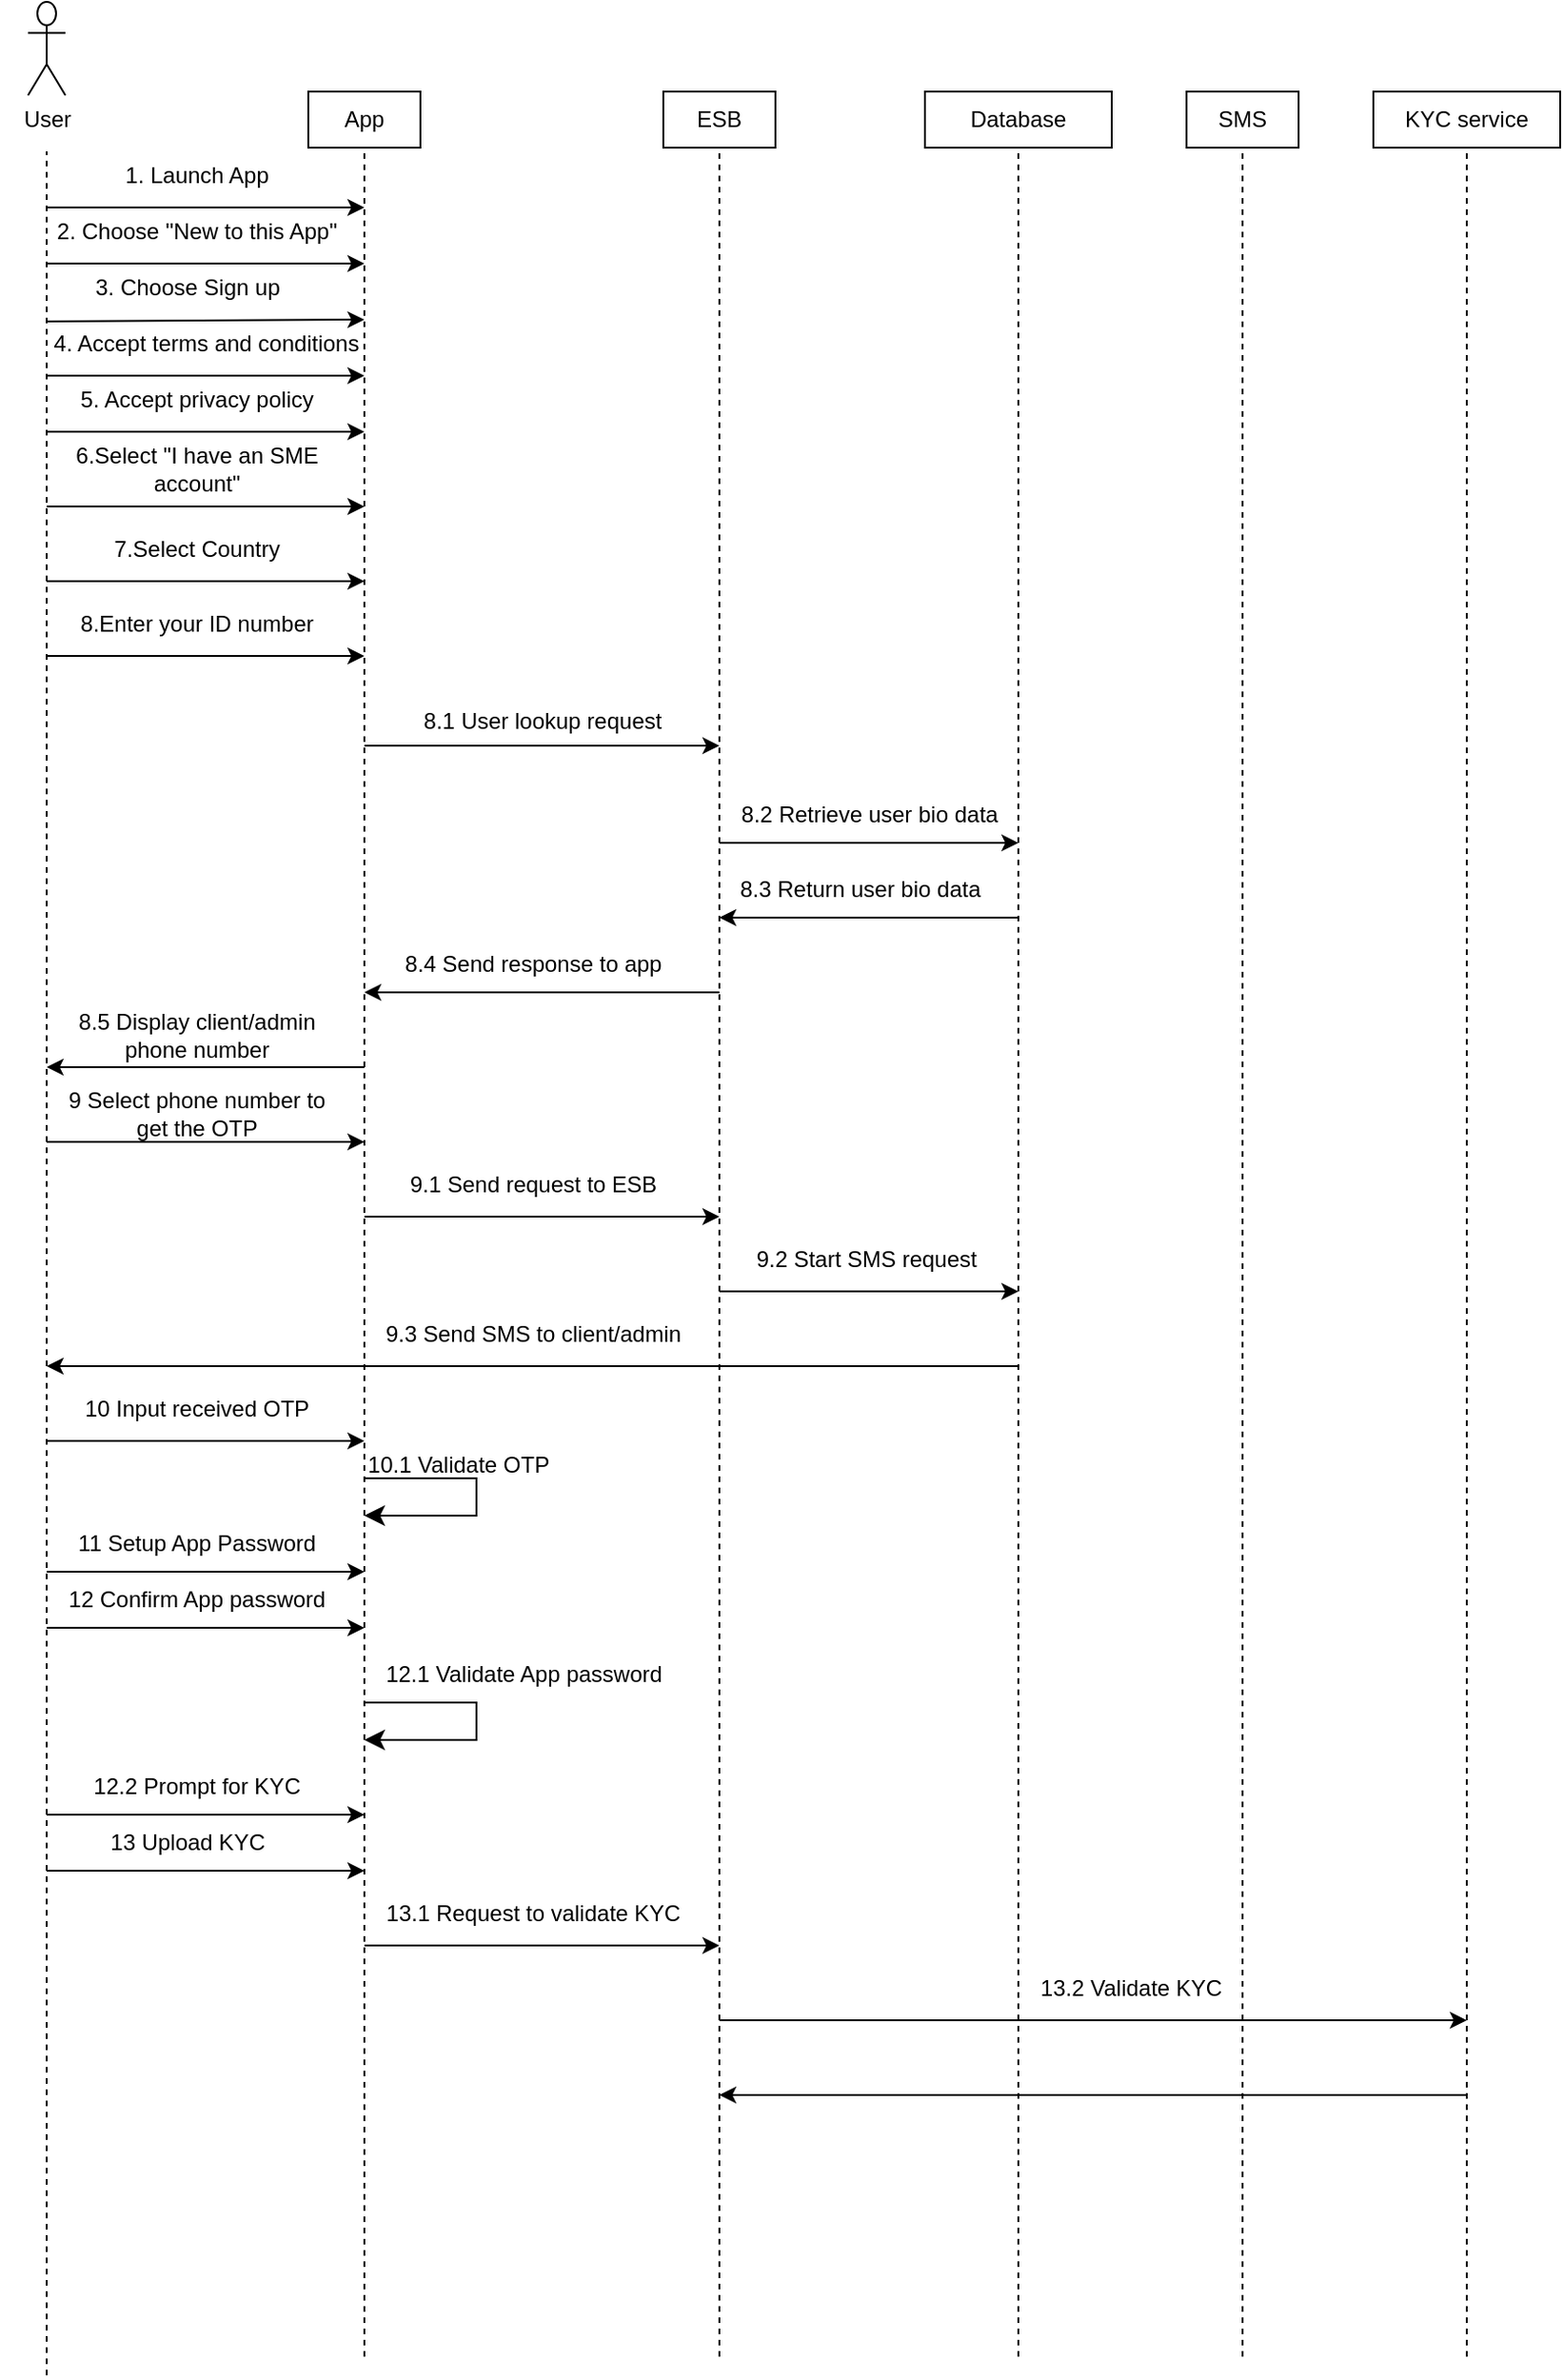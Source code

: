<mxfile version="21.2.1" type="github">
  <diagram id="C5RBs43oDa-KdzZeNtuy" name="Page-1">
    <mxGraphModel dx="880" dy="1645" grid="1" gridSize="10" guides="1" tooltips="1" connect="1" arrows="1" fold="1" page="1" pageScale="1" pageWidth="827" pageHeight="1169" math="0" shadow="0">
      <root>
        <mxCell id="WIyWlLk6GJQsqaUBKTNV-0" />
        <mxCell id="WIyWlLk6GJQsqaUBKTNV-1" parent="WIyWlLk6GJQsqaUBKTNV-0" />
        <mxCell id="Jld1LGPgW5Q3hscS3iwY-0" value="" style="endArrow=none;dashed=1;html=1;rounded=0;" edge="1" parent="WIyWlLk6GJQsqaUBKTNV-1">
          <mxGeometry width="50" height="50" relative="1" as="geometry">
            <mxPoint x="120" y="1220" as="sourcePoint" />
            <mxPoint x="120" y="30" as="targetPoint" />
            <Array as="points" />
          </mxGeometry>
        </mxCell>
        <mxCell id="Jld1LGPgW5Q3hscS3iwY-1" value="" style="endArrow=none;dashed=1;html=1;rounded=0;" edge="1" parent="WIyWlLk6GJQsqaUBKTNV-1">
          <mxGeometry width="50" height="50" relative="1" as="geometry">
            <mxPoint x="290" y="1210" as="sourcePoint" />
            <mxPoint x="290" y="30" as="targetPoint" />
            <Array as="points" />
          </mxGeometry>
        </mxCell>
        <mxCell id="Jld1LGPgW5Q3hscS3iwY-2" value="" style="endArrow=none;dashed=1;html=1;rounded=0;" edge="1" parent="WIyWlLk6GJQsqaUBKTNV-1">
          <mxGeometry width="50" height="50" relative="1" as="geometry">
            <mxPoint x="880" y="1210" as="sourcePoint" />
            <mxPoint x="880" y="28" as="targetPoint" />
            <Array as="points" />
          </mxGeometry>
        </mxCell>
        <mxCell id="Jld1LGPgW5Q3hscS3iwY-3" value="" style="endArrow=none;dashed=1;html=1;rounded=0;" edge="1" parent="WIyWlLk6GJQsqaUBKTNV-1">
          <mxGeometry width="50" height="50" relative="1" as="geometry">
            <mxPoint x="640" y="1210" as="sourcePoint" />
            <mxPoint x="640" y="28" as="targetPoint" />
            <Array as="points" />
          </mxGeometry>
        </mxCell>
        <mxCell id="Jld1LGPgW5Q3hscS3iwY-4" value="" style="endArrow=none;dashed=1;html=1;rounded=0;" edge="1" parent="WIyWlLk6GJQsqaUBKTNV-1">
          <mxGeometry width="50" height="50" relative="1" as="geometry">
            <mxPoint x="760" y="1210" as="sourcePoint" />
            <mxPoint x="760" y="28" as="targetPoint" />
            <Array as="points">
              <mxPoint x="760" y="238" />
            </Array>
          </mxGeometry>
        </mxCell>
        <mxCell id="Jld1LGPgW5Q3hscS3iwY-5" value="" style="endArrow=none;dashed=1;html=1;rounded=0;" edge="1" parent="WIyWlLk6GJQsqaUBKTNV-1">
          <mxGeometry width="50" height="50" relative="1" as="geometry">
            <mxPoint x="480" y="1210" as="sourcePoint" />
            <mxPoint x="480" y="30" as="targetPoint" />
            <Array as="points" />
          </mxGeometry>
        </mxCell>
        <mxCell id="Jld1LGPgW5Q3hscS3iwY-6" value="" style="endArrow=classic;html=1;rounded=0;" edge="1" parent="WIyWlLk6GJQsqaUBKTNV-1">
          <mxGeometry width="50" height="50" relative="1" as="geometry">
            <mxPoint x="120" y="60" as="sourcePoint" />
            <mxPoint x="290" y="60" as="targetPoint" />
          </mxGeometry>
        </mxCell>
        <mxCell id="Jld1LGPgW5Q3hscS3iwY-7" value="" style="endArrow=classic;html=1;rounded=0;" edge="1" parent="WIyWlLk6GJQsqaUBKTNV-1">
          <mxGeometry width="50" height="50" relative="1" as="geometry">
            <mxPoint x="120" y="90" as="sourcePoint" />
            <mxPoint x="290" y="90" as="targetPoint" />
          </mxGeometry>
        </mxCell>
        <mxCell id="Jld1LGPgW5Q3hscS3iwY-8" value="" style="endArrow=classic;html=1;rounded=0;" edge="1" parent="WIyWlLk6GJQsqaUBKTNV-1">
          <mxGeometry width="50" height="50" relative="1" as="geometry">
            <mxPoint x="120" y="121" as="sourcePoint" />
            <mxPoint x="290" y="120" as="targetPoint" />
          </mxGeometry>
        </mxCell>
        <mxCell id="Jld1LGPgW5Q3hscS3iwY-9" value="" style="endArrow=classic;html=1;rounded=0;" edge="1" parent="WIyWlLk6GJQsqaUBKTNV-1">
          <mxGeometry width="50" height="50" relative="1" as="geometry">
            <mxPoint x="120" y="300" as="sourcePoint" />
            <mxPoint x="290" y="300" as="targetPoint" />
            <Array as="points">
              <mxPoint x="210" y="300" />
            </Array>
          </mxGeometry>
        </mxCell>
        <mxCell id="Jld1LGPgW5Q3hscS3iwY-10" value="" style="endArrow=classic;html=1;rounded=0;" edge="1" parent="WIyWlLk6GJQsqaUBKTNV-1">
          <mxGeometry width="50" height="50" relative="1" as="geometry">
            <mxPoint x="120" y="220" as="sourcePoint" />
            <mxPoint x="290" y="220" as="targetPoint" />
            <Array as="points">
              <mxPoint x="210" y="220" />
            </Array>
          </mxGeometry>
        </mxCell>
        <mxCell id="Jld1LGPgW5Q3hscS3iwY-11" value="" style="endArrow=classic;html=1;rounded=0;" edge="1" parent="WIyWlLk6GJQsqaUBKTNV-1">
          <mxGeometry width="50" height="50" relative="1" as="geometry">
            <mxPoint x="120" y="150" as="sourcePoint" />
            <mxPoint x="290" y="150" as="targetPoint" />
            <Array as="points">
              <mxPoint x="200" y="150" />
            </Array>
          </mxGeometry>
        </mxCell>
        <mxCell id="Jld1LGPgW5Q3hscS3iwY-12" value="" style="endArrow=classic;html=1;rounded=0;" edge="1" parent="WIyWlLk6GJQsqaUBKTNV-1">
          <mxGeometry width="50" height="50" relative="1" as="geometry">
            <mxPoint x="120" y="180" as="sourcePoint" />
            <mxPoint x="290" y="180" as="targetPoint" />
          </mxGeometry>
        </mxCell>
        <mxCell id="Jld1LGPgW5Q3hscS3iwY-13" value="" style="endArrow=classic;html=1;rounded=0;" edge="1" parent="WIyWlLk6GJQsqaUBKTNV-1">
          <mxGeometry width="50" height="50" relative="1" as="geometry">
            <mxPoint x="120" y="260" as="sourcePoint" />
            <mxPoint x="290" y="260" as="targetPoint" />
          </mxGeometry>
        </mxCell>
        <mxCell id="Jld1LGPgW5Q3hscS3iwY-16" value="3. Choose Sign up" style="text;html=1;align=center;verticalAlign=middle;resizable=0;points=[];autosize=1;strokeColor=none;fillColor=none;" vertex="1" parent="WIyWlLk6GJQsqaUBKTNV-1">
          <mxGeometry x="135" y="88" width="120" height="30" as="geometry" />
        </mxCell>
        <mxCell id="Jld1LGPgW5Q3hscS3iwY-25" value="1. Launch App" style="text;html=1;align=center;verticalAlign=middle;resizable=0;points=[];autosize=1;strokeColor=none;fillColor=none;" vertex="1" parent="WIyWlLk6GJQsqaUBKTNV-1">
          <mxGeometry x="150" y="28" width="100" height="30" as="geometry" />
        </mxCell>
        <mxCell id="Jld1LGPgW5Q3hscS3iwY-26" value="2. Choose &quot;New to this App&quot;" style="text;html=1;align=center;verticalAlign=middle;resizable=0;points=[];autosize=1;strokeColor=none;fillColor=none;" vertex="1" parent="WIyWlLk6GJQsqaUBKTNV-1">
          <mxGeometry x="115" y="58" width="170" height="30" as="geometry" />
        </mxCell>
        <mxCell id="Jld1LGPgW5Q3hscS3iwY-27" value="&amp;nbsp; &amp;nbsp;4. Accept terms and conditions" style="text;html=1;align=center;verticalAlign=middle;resizable=0;points=[];autosize=1;strokeColor=none;fillColor=none;" vertex="1" parent="WIyWlLk6GJQsqaUBKTNV-1">
          <mxGeometry x="100" y="118" width="200" height="30" as="geometry" />
        </mxCell>
        <mxCell id="Jld1LGPgW5Q3hscS3iwY-28" value="5. Accept privacy policy" style="text;html=1;align=center;verticalAlign=middle;resizable=0;points=[];autosize=1;strokeColor=none;fillColor=none;" vertex="1" parent="WIyWlLk6GJQsqaUBKTNV-1">
          <mxGeometry x="125" y="148" width="150" height="30" as="geometry" />
        </mxCell>
        <mxCell id="Jld1LGPgW5Q3hscS3iwY-31" value="&amp;nbsp; &amp;nbsp; &amp;nbsp;&lt;br&gt;6.Select &quot;I have an SME&lt;br style=&quot;border-color: var(--border-color);&quot;&gt;account&quot;" style="text;html=1;align=center;verticalAlign=middle;resizable=0;points=[];autosize=1;strokeColor=none;fillColor=none;" vertex="1" parent="WIyWlLk6GJQsqaUBKTNV-1">
          <mxGeometry x="125" y="163" width="150" height="60" as="geometry" />
        </mxCell>
        <mxCell id="Jld1LGPgW5Q3hscS3iwY-32" value="7.Select Country" style="text;html=1;align=center;verticalAlign=middle;resizable=0;points=[];autosize=1;strokeColor=none;fillColor=none;" vertex="1" parent="WIyWlLk6GJQsqaUBKTNV-1">
          <mxGeometry x="145" y="228" width="110" height="30" as="geometry" />
        </mxCell>
        <mxCell id="Jld1LGPgW5Q3hscS3iwY-33" value="8.Enter your ID number" style="text;html=1;align=center;verticalAlign=middle;resizable=0;points=[];autosize=1;strokeColor=none;fillColor=none;" vertex="1" parent="WIyWlLk6GJQsqaUBKTNV-1">
          <mxGeometry x="125" y="268" width="150" height="30" as="geometry" />
        </mxCell>
        <mxCell id="Jld1LGPgW5Q3hscS3iwY-34" value="App" style="rounded=0;whiteSpace=wrap;html=1;" vertex="1" parent="WIyWlLk6GJQsqaUBKTNV-1">
          <mxGeometry x="260" y="-2" width="60" height="30" as="geometry" />
        </mxCell>
        <mxCell id="Jld1LGPgW5Q3hscS3iwY-35" value="User" style="text;html=1;align=center;verticalAlign=middle;resizable=0;points=[];autosize=1;strokeColor=none;fillColor=none;" vertex="1" parent="WIyWlLk6GJQsqaUBKTNV-1">
          <mxGeometry x="95" y="-2" width="50" height="30" as="geometry" />
        </mxCell>
        <mxCell id="Jld1LGPgW5Q3hscS3iwY-36" value="ESB" style="rounded=0;whiteSpace=wrap;html=1;" vertex="1" parent="WIyWlLk6GJQsqaUBKTNV-1">
          <mxGeometry x="450" y="-2" width="60" height="30" as="geometry" />
        </mxCell>
        <mxCell id="Jld1LGPgW5Q3hscS3iwY-37" value="Database" style="rounded=0;whiteSpace=wrap;html=1;" vertex="1" parent="WIyWlLk6GJQsqaUBKTNV-1">
          <mxGeometry x="590" y="-2" width="100" height="30" as="geometry" />
        </mxCell>
        <mxCell id="Jld1LGPgW5Q3hscS3iwY-38" value="SMS" style="rounded=0;whiteSpace=wrap;html=1;" vertex="1" parent="WIyWlLk6GJQsqaUBKTNV-1">
          <mxGeometry x="730" y="-2" width="60" height="30" as="geometry" />
        </mxCell>
        <mxCell id="Jld1LGPgW5Q3hscS3iwY-39" value="KYC service" style="rounded=0;whiteSpace=wrap;html=1;" vertex="1" parent="WIyWlLk6GJQsqaUBKTNV-1">
          <mxGeometry x="830" y="-2" width="100" height="30" as="geometry" />
        </mxCell>
        <mxCell id="Jld1LGPgW5Q3hscS3iwY-40" value="" style="endArrow=classic;html=1;rounded=0;" edge="1" parent="WIyWlLk6GJQsqaUBKTNV-1">
          <mxGeometry width="50" height="50" relative="1" as="geometry">
            <mxPoint x="290" y="348" as="sourcePoint" />
            <mxPoint x="480" y="348" as="targetPoint" />
          </mxGeometry>
        </mxCell>
        <mxCell id="Jld1LGPgW5Q3hscS3iwY-41" value="8.1 User lookup request" style="text;html=1;align=center;verticalAlign=middle;resizable=0;points=[];autosize=1;strokeColor=none;fillColor=none;" vertex="1" parent="WIyWlLk6GJQsqaUBKTNV-1">
          <mxGeometry x="310" y="320" width="150" height="30" as="geometry" />
        </mxCell>
        <mxCell id="Jld1LGPgW5Q3hscS3iwY-43" value="8.2 Retrieve user bio data" style="text;html=1;align=center;verticalAlign=middle;resizable=0;points=[];autosize=1;strokeColor=none;fillColor=none;" vertex="1" parent="WIyWlLk6GJQsqaUBKTNV-1">
          <mxGeometry x="480" y="370" width="160" height="30" as="geometry" />
        </mxCell>
        <mxCell id="Jld1LGPgW5Q3hscS3iwY-44" value="" style="endArrow=classic;html=1;rounded=0;" edge="1" parent="WIyWlLk6GJQsqaUBKTNV-1">
          <mxGeometry width="50" height="50" relative="1" as="geometry">
            <mxPoint x="480" y="400" as="sourcePoint" />
            <mxPoint x="640" y="400" as="targetPoint" />
          </mxGeometry>
        </mxCell>
        <mxCell id="Jld1LGPgW5Q3hscS3iwY-45" value="" style="endArrow=classic;html=1;rounded=0;" edge="1" parent="WIyWlLk6GJQsqaUBKTNV-1">
          <mxGeometry width="50" height="50" relative="1" as="geometry">
            <mxPoint x="640" y="440" as="sourcePoint" />
            <mxPoint x="480" y="440" as="targetPoint" />
          </mxGeometry>
        </mxCell>
        <mxCell id="Jld1LGPgW5Q3hscS3iwY-46" value="8.3&amp;nbsp;Return user bio data" style="text;html=1;align=center;verticalAlign=middle;resizable=0;points=[];autosize=1;strokeColor=none;fillColor=none;" vertex="1" parent="WIyWlLk6GJQsqaUBKTNV-1">
          <mxGeometry x="480" y="410" width="150" height="30" as="geometry" />
        </mxCell>
        <mxCell id="Jld1LGPgW5Q3hscS3iwY-47" value="" style="endArrow=classic;html=1;rounded=0;" edge="1" parent="WIyWlLk6GJQsqaUBKTNV-1">
          <mxGeometry width="50" height="50" relative="1" as="geometry">
            <mxPoint x="480" y="480" as="sourcePoint" />
            <mxPoint x="290" y="480" as="targetPoint" />
          </mxGeometry>
        </mxCell>
        <mxCell id="Jld1LGPgW5Q3hscS3iwY-48" value="8.4 Send response to app" style="text;html=1;align=center;verticalAlign=middle;resizable=0;points=[];autosize=1;strokeColor=none;fillColor=none;" vertex="1" parent="WIyWlLk6GJQsqaUBKTNV-1">
          <mxGeometry x="300" y="450" width="160" height="30" as="geometry" />
        </mxCell>
        <mxCell id="Jld1LGPgW5Q3hscS3iwY-49" value="" style="endArrow=classic;html=1;rounded=0;" edge="1" parent="WIyWlLk6GJQsqaUBKTNV-1">
          <mxGeometry width="50" height="50" relative="1" as="geometry">
            <mxPoint x="290" y="520" as="sourcePoint" />
            <mxPoint x="120" y="520" as="targetPoint" />
          </mxGeometry>
        </mxCell>
        <mxCell id="Jld1LGPgW5Q3hscS3iwY-50" value="8.5 Display client/admin &lt;br&gt;phone number" style="text;html=1;align=center;verticalAlign=middle;resizable=0;points=[];autosize=1;strokeColor=none;fillColor=none;" vertex="1" parent="WIyWlLk6GJQsqaUBKTNV-1">
          <mxGeometry x="125" y="483" width="150" height="40" as="geometry" />
        </mxCell>
        <mxCell id="Jld1LGPgW5Q3hscS3iwY-51" value="" style="endArrow=classic;html=1;rounded=0;" edge="1" parent="WIyWlLk6GJQsqaUBKTNV-1">
          <mxGeometry width="50" height="50" relative="1" as="geometry">
            <mxPoint x="120" y="560" as="sourcePoint" />
            <mxPoint x="290" y="560" as="targetPoint" />
          </mxGeometry>
        </mxCell>
        <mxCell id="Jld1LGPgW5Q3hscS3iwY-56" value="" style="shape=umlActor;verticalLabelPosition=bottom;verticalAlign=top;html=1;outlineConnect=0;" vertex="1" parent="WIyWlLk6GJQsqaUBKTNV-1">
          <mxGeometry x="110" y="-50" width="20" height="50" as="geometry" />
        </mxCell>
        <mxCell id="Jld1LGPgW5Q3hscS3iwY-60" value="9 Select phone number to&lt;br&gt;get the OTP" style="text;html=1;align=center;verticalAlign=middle;resizable=0;points=[];autosize=1;strokeColor=none;fillColor=none;" vertex="1" parent="WIyWlLk6GJQsqaUBKTNV-1">
          <mxGeometry x="120" y="525" width="160" height="40" as="geometry" />
        </mxCell>
        <mxCell id="Jld1LGPgW5Q3hscS3iwY-61" value="" style="endArrow=classic;html=1;rounded=0;" edge="1" parent="WIyWlLk6GJQsqaUBKTNV-1">
          <mxGeometry width="50" height="50" relative="1" as="geometry">
            <mxPoint x="290" y="600" as="sourcePoint" />
            <mxPoint x="480" y="600" as="targetPoint" />
          </mxGeometry>
        </mxCell>
        <mxCell id="Jld1LGPgW5Q3hscS3iwY-63" value="9.1 Send request to ESB" style="text;html=1;align=center;verticalAlign=middle;resizable=0;points=[];autosize=1;strokeColor=none;fillColor=none;" vertex="1" parent="WIyWlLk6GJQsqaUBKTNV-1">
          <mxGeometry x="300" y="568" width="160" height="30" as="geometry" />
        </mxCell>
        <mxCell id="Jld1LGPgW5Q3hscS3iwY-64" value="" style="edgeStyle=none;orthogonalLoop=1;jettySize=auto;html=1;rounded=0;" edge="1" parent="WIyWlLk6GJQsqaUBKTNV-1">
          <mxGeometry width="100" relative="1" as="geometry">
            <mxPoint x="480" y="640" as="sourcePoint" />
            <mxPoint x="640" y="640" as="targetPoint" />
            <Array as="points" />
          </mxGeometry>
        </mxCell>
        <mxCell id="Jld1LGPgW5Q3hscS3iwY-65" value="9.2 Start SMS request&amp;nbsp;" style="text;html=1;align=center;verticalAlign=middle;resizable=0;points=[];autosize=1;strokeColor=none;fillColor=none;" vertex="1" parent="WIyWlLk6GJQsqaUBKTNV-1">
          <mxGeometry x="490" y="608" width="140" height="30" as="geometry" />
        </mxCell>
        <mxCell id="Jld1LGPgW5Q3hscS3iwY-67" value="" style="edgeStyle=none;orthogonalLoop=1;jettySize=auto;html=1;rounded=0;" edge="1" parent="WIyWlLk6GJQsqaUBKTNV-1">
          <mxGeometry width="100" relative="1" as="geometry">
            <mxPoint x="640" y="680" as="sourcePoint" />
            <mxPoint x="120" y="680" as="targetPoint" />
            <Array as="points" />
          </mxGeometry>
        </mxCell>
        <mxCell id="Jld1LGPgW5Q3hscS3iwY-68" value="9.3 Send SMS to client/admin" style="text;html=1;align=center;verticalAlign=middle;resizable=0;points=[];autosize=1;strokeColor=none;fillColor=none;" vertex="1" parent="WIyWlLk6GJQsqaUBKTNV-1">
          <mxGeometry x="290" y="648" width="180" height="30" as="geometry" />
        </mxCell>
        <mxCell id="Jld1LGPgW5Q3hscS3iwY-69" value="" style="edgeStyle=none;orthogonalLoop=1;jettySize=auto;html=1;rounded=0;" edge="1" parent="WIyWlLk6GJQsqaUBKTNV-1">
          <mxGeometry width="100" relative="1" as="geometry">
            <mxPoint x="120" y="720" as="sourcePoint" />
            <mxPoint x="290" y="720" as="targetPoint" />
            <Array as="points" />
          </mxGeometry>
        </mxCell>
        <mxCell id="Jld1LGPgW5Q3hscS3iwY-70" value="10 Input received OTP" style="text;html=1;align=center;verticalAlign=middle;resizable=0;points=[];autosize=1;strokeColor=none;fillColor=none;" vertex="1" parent="WIyWlLk6GJQsqaUBKTNV-1">
          <mxGeometry x="130" y="688" width="140" height="30" as="geometry" />
        </mxCell>
        <mxCell id="Jld1LGPgW5Q3hscS3iwY-74" value="" style="edgeStyle=elbowEdgeStyle;elbow=horizontal;endArrow=classic;html=1;curved=0;rounded=0;endSize=8;startSize=8;" edge="1" parent="WIyWlLk6GJQsqaUBKTNV-1">
          <mxGeometry width="50" height="50" relative="1" as="geometry">
            <mxPoint x="290" y="740" as="sourcePoint" />
            <mxPoint x="290" y="760" as="targetPoint" />
            <Array as="points">
              <mxPoint x="350" y="760" />
            </Array>
          </mxGeometry>
        </mxCell>
        <mxCell id="Jld1LGPgW5Q3hscS3iwY-75" value="10.1 Validate OTP" style="text;html=1;align=center;verticalAlign=middle;resizable=0;points=[];autosize=1;strokeColor=none;fillColor=none;" vertex="1" parent="WIyWlLk6GJQsqaUBKTNV-1">
          <mxGeometry x="280" y="718" width="120" height="30" as="geometry" />
        </mxCell>
        <mxCell id="Jld1LGPgW5Q3hscS3iwY-76" value="" style="edgeStyle=none;orthogonalLoop=1;jettySize=auto;html=1;rounded=0;" edge="1" parent="WIyWlLk6GJQsqaUBKTNV-1">
          <mxGeometry width="100" relative="1" as="geometry">
            <mxPoint x="120" y="790" as="sourcePoint" />
            <mxPoint x="290" y="790" as="targetPoint" />
            <Array as="points" />
          </mxGeometry>
        </mxCell>
        <mxCell id="Jld1LGPgW5Q3hscS3iwY-77" value="11 Setup App Password" style="text;html=1;align=center;verticalAlign=middle;resizable=0;points=[];autosize=1;strokeColor=none;fillColor=none;" vertex="1" parent="WIyWlLk6GJQsqaUBKTNV-1">
          <mxGeometry x="125" y="760" width="150" height="30" as="geometry" />
        </mxCell>
        <mxCell id="Jld1LGPgW5Q3hscS3iwY-78" value="" style="edgeStyle=none;orthogonalLoop=1;jettySize=auto;html=1;rounded=0;" edge="1" parent="WIyWlLk6GJQsqaUBKTNV-1">
          <mxGeometry width="100" relative="1" as="geometry">
            <mxPoint x="120" y="820" as="sourcePoint" />
            <mxPoint x="290" y="820" as="targetPoint" />
            <Array as="points" />
          </mxGeometry>
        </mxCell>
        <mxCell id="Jld1LGPgW5Q3hscS3iwY-79" value="12 Confirm App password" style="text;html=1;align=center;verticalAlign=middle;resizable=0;points=[];autosize=1;strokeColor=none;fillColor=none;" vertex="1" parent="WIyWlLk6GJQsqaUBKTNV-1">
          <mxGeometry x="120" y="790" width="160" height="30" as="geometry" />
        </mxCell>
        <mxCell id="Jld1LGPgW5Q3hscS3iwY-80" value="" style="edgeStyle=elbowEdgeStyle;elbow=horizontal;endArrow=classic;html=1;curved=0;rounded=0;endSize=8;startSize=8;" edge="1" parent="WIyWlLk6GJQsqaUBKTNV-1">
          <mxGeometry width="50" height="50" relative="1" as="geometry">
            <mxPoint x="290" y="860" as="sourcePoint" />
            <mxPoint x="290" y="880" as="targetPoint" />
            <Array as="points">
              <mxPoint x="350" y="880" />
            </Array>
          </mxGeometry>
        </mxCell>
        <mxCell id="Jld1LGPgW5Q3hscS3iwY-82" value="12.1 Validate App password" style="text;html=1;align=center;verticalAlign=middle;resizable=0;points=[];autosize=1;strokeColor=none;fillColor=none;" vertex="1" parent="WIyWlLk6GJQsqaUBKTNV-1">
          <mxGeometry x="290" y="830" width="170" height="30" as="geometry" />
        </mxCell>
        <mxCell id="Jld1LGPgW5Q3hscS3iwY-84" value="" style="edgeStyle=none;orthogonalLoop=1;jettySize=auto;html=1;rounded=0;" edge="1" parent="WIyWlLk6GJQsqaUBKTNV-1">
          <mxGeometry width="100" relative="1" as="geometry">
            <mxPoint x="120" y="920" as="sourcePoint" />
            <mxPoint x="290" y="920" as="targetPoint" />
            <Array as="points" />
          </mxGeometry>
        </mxCell>
        <mxCell id="Jld1LGPgW5Q3hscS3iwY-85" value="12.2 Prompt for KYC" style="text;html=1;align=center;verticalAlign=middle;resizable=0;points=[];autosize=1;strokeColor=none;fillColor=none;" vertex="1" parent="WIyWlLk6GJQsqaUBKTNV-1">
          <mxGeometry x="135" y="890" width="130" height="30" as="geometry" />
        </mxCell>
        <mxCell id="Jld1LGPgW5Q3hscS3iwY-86" value="13 Upload KYC" style="text;html=1;align=center;verticalAlign=middle;resizable=0;points=[];autosize=1;strokeColor=none;fillColor=none;" vertex="1" parent="WIyWlLk6GJQsqaUBKTNV-1">
          <mxGeometry x="140" y="920" width="110" height="30" as="geometry" />
        </mxCell>
        <mxCell id="Jld1LGPgW5Q3hscS3iwY-87" value="" style="endArrow=classic;html=1;rounded=0;" edge="1" parent="WIyWlLk6GJQsqaUBKTNV-1">
          <mxGeometry width="50" height="50" relative="1" as="geometry">
            <mxPoint x="120" y="950" as="sourcePoint" />
            <mxPoint x="290" y="950" as="targetPoint" />
          </mxGeometry>
        </mxCell>
        <mxCell id="Jld1LGPgW5Q3hscS3iwY-88" value="" style="edgeStyle=none;orthogonalLoop=1;jettySize=auto;html=1;rounded=0;" edge="1" parent="WIyWlLk6GJQsqaUBKTNV-1">
          <mxGeometry width="100" relative="1" as="geometry">
            <mxPoint x="290" y="990" as="sourcePoint" />
            <mxPoint x="480" y="990" as="targetPoint" />
            <Array as="points" />
          </mxGeometry>
        </mxCell>
        <mxCell id="Jld1LGPgW5Q3hscS3iwY-89" value="13.1 Request to validate KYC" style="text;html=1;align=center;verticalAlign=middle;resizable=0;points=[];autosize=1;strokeColor=none;fillColor=none;" vertex="1" parent="WIyWlLk6GJQsqaUBKTNV-1">
          <mxGeometry x="290" y="958" width="180" height="30" as="geometry" />
        </mxCell>
        <mxCell id="Jld1LGPgW5Q3hscS3iwY-91" value="" style="edgeStyle=none;orthogonalLoop=1;jettySize=auto;html=1;rounded=0;" edge="1" parent="WIyWlLk6GJQsqaUBKTNV-1">
          <mxGeometry width="100" relative="1" as="geometry">
            <mxPoint x="480" y="1030" as="sourcePoint" />
            <mxPoint x="880" y="1030" as="targetPoint" />
            <Array as="points" />
          </mxGeometry>
        </mxCell>
        <mxCell id="Jld1LGPgW5Q3hscS3iwY-93" value="13.2 Validate KYC" style="text;html=1;align=center;verticalAlign=middle;resizable=0;points=[];autosize=1;strokeColor=none;fillColor=none;" vertex="1" parent="WIyWlLk6GJQsqaUBKTNV-1">
          <mxGeometry x="640" y="998" width="120" height="30" as="geometry" />
        </mxCell>
        <mxCell id="Jld1LGPgW5Q3hscS3iwY-94" value="" style="edgeStyle=none;orthogonalLoop=1;jettySize=auto;html=1;rounded=0;" edge="1" parent="WIyWlLk6GJQsqaUBKTNV-1">
          <mxGeometry width="100" relative="1" as="geometry">
            <mxPoint x="880" y="1070" as="sourcePoint" />
            <mxPoint x="480" y="1070" as="targetPoint" />
            <Array as="points" />
          </mxGeometry>
        </mxCell>
      </root>
    </mxGraphModel>
  </diagram>
</mxfile>

